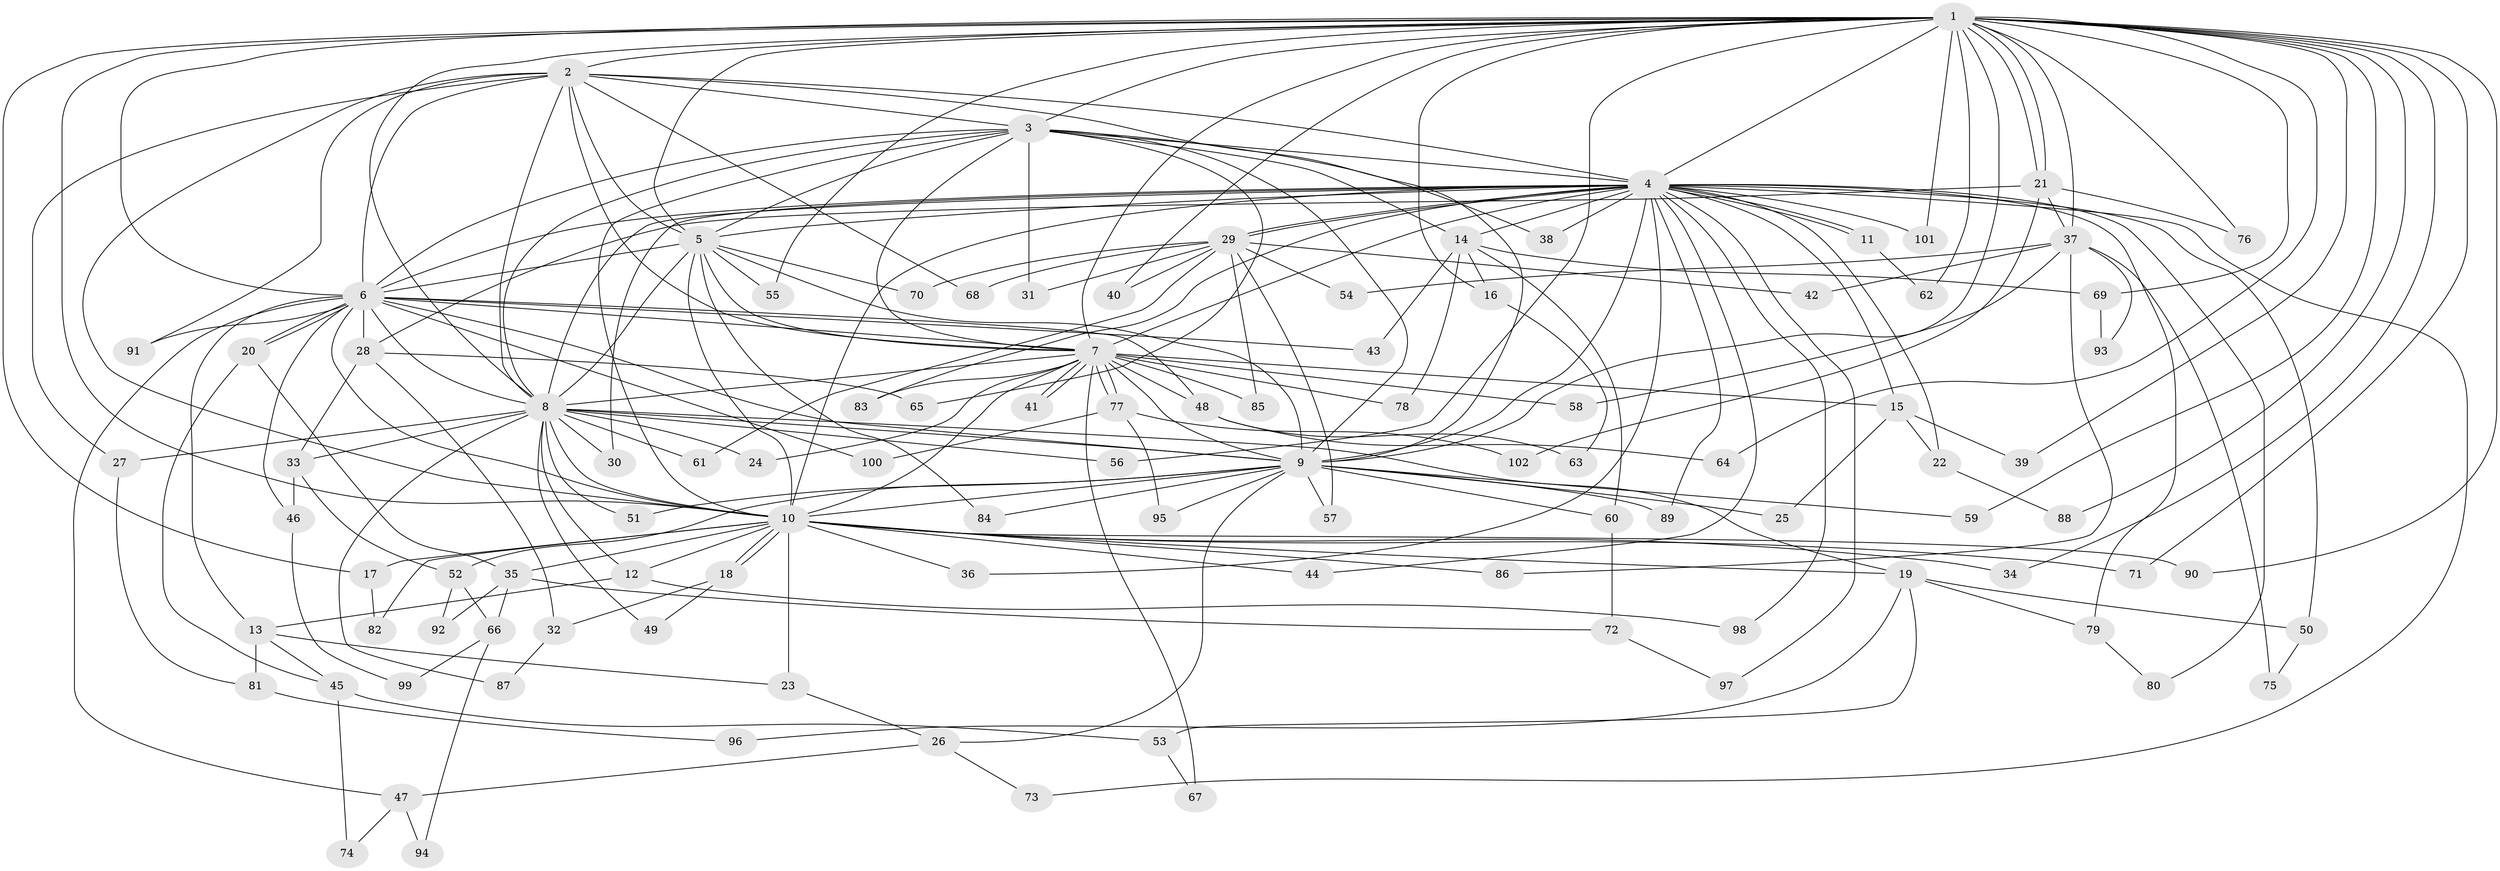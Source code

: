 // Generated by graph-tools (version 1.1) at 2025/35/03/09/25 02:35:12]
// undirected, 102 vertices, 229 edges
graph export_dot {
graph [start="1"]
  node [color=gray90,style=filled];
  1;
  2;
  3;
  4;
  5;
  6;
  7;
  8;
  9;
  10;
  11;
  12;
  13;
  14;
  15;
  16;
  17;
  18;
  19;
  20;
  21;
  22;
  23;
  24;
  25;
  26;
  27;
  28;
  29;
  30;
  31;
  32;
  33;
  34;
  35;
  36;
  37;
  38;
  39;
  40;
  41;
  42;
  43;
  44;
  45;
  46;
  47;
  48;
  49;
  50;
  51;
  52;
  53;
  54;
  55;
  56;
  57;
  58;
  59;
  60;
  61;
  62;
  63;
  64;
  65;
  66;
  67;
  68;
  69;
  70;
  71;
  72;
  73;
  74;
  75;
  76;
  77;
  78;
  79;
  80;
  81;
  82;
  83;
  84;
  85;
  86;
  87;
  88;
  89;
  90;
  91;
  92;
  93;
  94;
  95;
  96;
  97;
  98;
  99;
  100;
  101;
  102;
  1 -- 2;
  1 -- 3;
  1 -- 4;
  1 -- 5;
  1 -- 6;
  1 -- 7;
  1 -- 8;
  1 -- 9;
  1 -- 10;
  1 -- 16;
  1 -- 17;
  1 -- 21;
  1 -- 21;
  1 -- 34;
  1 -- 37;
  1 -- 39;
  1 -- 40;
  1 -- 55;
  1 -- 56;
  1 -- 59;
  1 -- 62;
  1 -- 64;
  1 -- 69;
  1 -- 71;
  1 -- 76;
  1 -- 88;
  1 -- 90;
  1 -- 101;
  2 -- 3;
  2 -- 4;
  2 -- 5;
  2 -- 6;
  2 -- 7;
  2 -- 8;
  2 -- 9;
  2 -- 10;
  2 -- 27;
  2 -- 68;
  2 -- 91;
  3 -- 4;
  3 -- 5;
  3 -- 6;
  3 -- 7;
  3 -- 8;
  3 -- 9;
  3 -- 10;
  3 -- 14;
  3 -- 31;
  3 -- 38;
  3 -- 65;
  4 -- 5;
  4 -- 6;
  4 -- 7;
  4 -- 8;
  4 -- 9;
  4 -- 10;
  4 -- 11;
  4 -- 11;
  4 -- 14;
  4 -- 15;
  4 -- 22;
  4 -- 29;
  4 -- 29;
  4 -- 30;
  4 -- 36;
  4 -- 38;
  4 -- 44;
  4 -- 50;
  4 -- 73;
  4 -- 79;
  4 -- 80;
  4 -- 83;
  4 -- 89;
  4 -- 97;
  4 -- 98;
  4 -- 101;
  5 -- 6;
  5 -- 7;
  5 -- 8;
  5 -- 9;
  5 -- 10;
  5 -- 55;
  5 -- 70;
  5 -- 84;
  6 -- 7;
  6 -- 8;
  6 -- 9;
  6 -- 10;
  6 -- 13;
  6 -- 20;
  6 -- 20;
  6 -- 28;
  6 -- 43;
  6 -- 46;
  6 -- 47;
  6 -- 48;
  6 -- 91;
  6 -- 100;
  7 -- 8;
  7 -- 9;
  7 -- 10;
  7 -- 15;
  7 -- 24;
  7 -- 41;
  7 -- 41;
  7 -- 48;
  7 -- 58;
  7 -- 67;
  7 -- 77;
  7 -- 77;
  7 -- 78;
  7 -- 83;
  7 -- 85;
  8 -- 9;
  8 -- 10;
  8 -- 12;
  8 -- 19;
  8 -- 24;
  8 -- 27;
  8 -- 30;
  8 -- 33;
  8 -- 49;
  8 -- 51;
  8 -- 56;
  8 -- 61;
  8 -- 87;
  9 -- 10;
  9 -- 25;
  9 -- 26;
  9 -- 51;
  9 -- 52;
  9 -- 57;
  9 -- 59;
  9 -- 60;
  9 -- 84;
  9 -- 89;
  9 -- 95;
  10 -- 12;
  10 -- 17;
  10 -- 18;
  10 -- 18;
  10 -- 19;
  10 -- 23;
  10 -- 34;
  10 -- 35;
  10 -- 36;
  10 -- 44;
  10 -- 71;
  10 -- 82;
  10 -- 86;
  10 -- 90;
  11 -- 62;
  12 -- 13;
  12 -- 98;
  13 -- 23;
  13 -- 45;
  13 -- 81;
  14 -- 16;
  14 -- 43;
  14 -- 60;
  14 -- 69;
  14 -- 78;
  15 -- 22;
  15 -- 25;
  15 -- 39;
  16 -- 63;
  17 -- 82;
  18 -- 32;
  18 -- 49;
  19 -- 50;
  19 -- 53;
  19 -- 79;
  19 -- 96;
  20 -- 35;
  20 -- 45;
  21 -- 28;
  21 -- 37;
  21 -- 76;
  21 -- 102;
  22 -- 88;
  23 -- 26;
  26 -- 47;
  26 -- 73;
  27 -- 81;
  28 -- 32;
  28 -- 33;
  28 -- 65;
  29 -- 31;
  29 -- 40;
  29 -- 42;
  29 -- 54;
  29 -- 57;
  29 -- 61;
  29 -- 68;
  29 -- 70;
  29 -- 85;
  32 -- 87;
  33 -- 46;
  33 -- 52;
  35 -- 66;
  35 -- 72;
  35 -- 92;
  37 -- 42;
  37 -- 54;
  37 -- 58;
  37 -- 75;
  37 -- 86;
  37 -- 93;
  45 -- 53;
  45 -- 74;
  46 -- 99;
  47 -- 74;
  47 -- 94;
  48 -- 63;
  48 -- 64;
  50 -- 75;
  52 -- 66;
  52 -- 92;
  53 -- 67;
  60 -- 72;
  66 -- 94;
  66 -- 99;
  69 -- 93;
  72 -- 97;
  77 -- 95;
  77 -- 100;
  77 -- 102;
  79 -- 80;
  81 -- 96;
}
